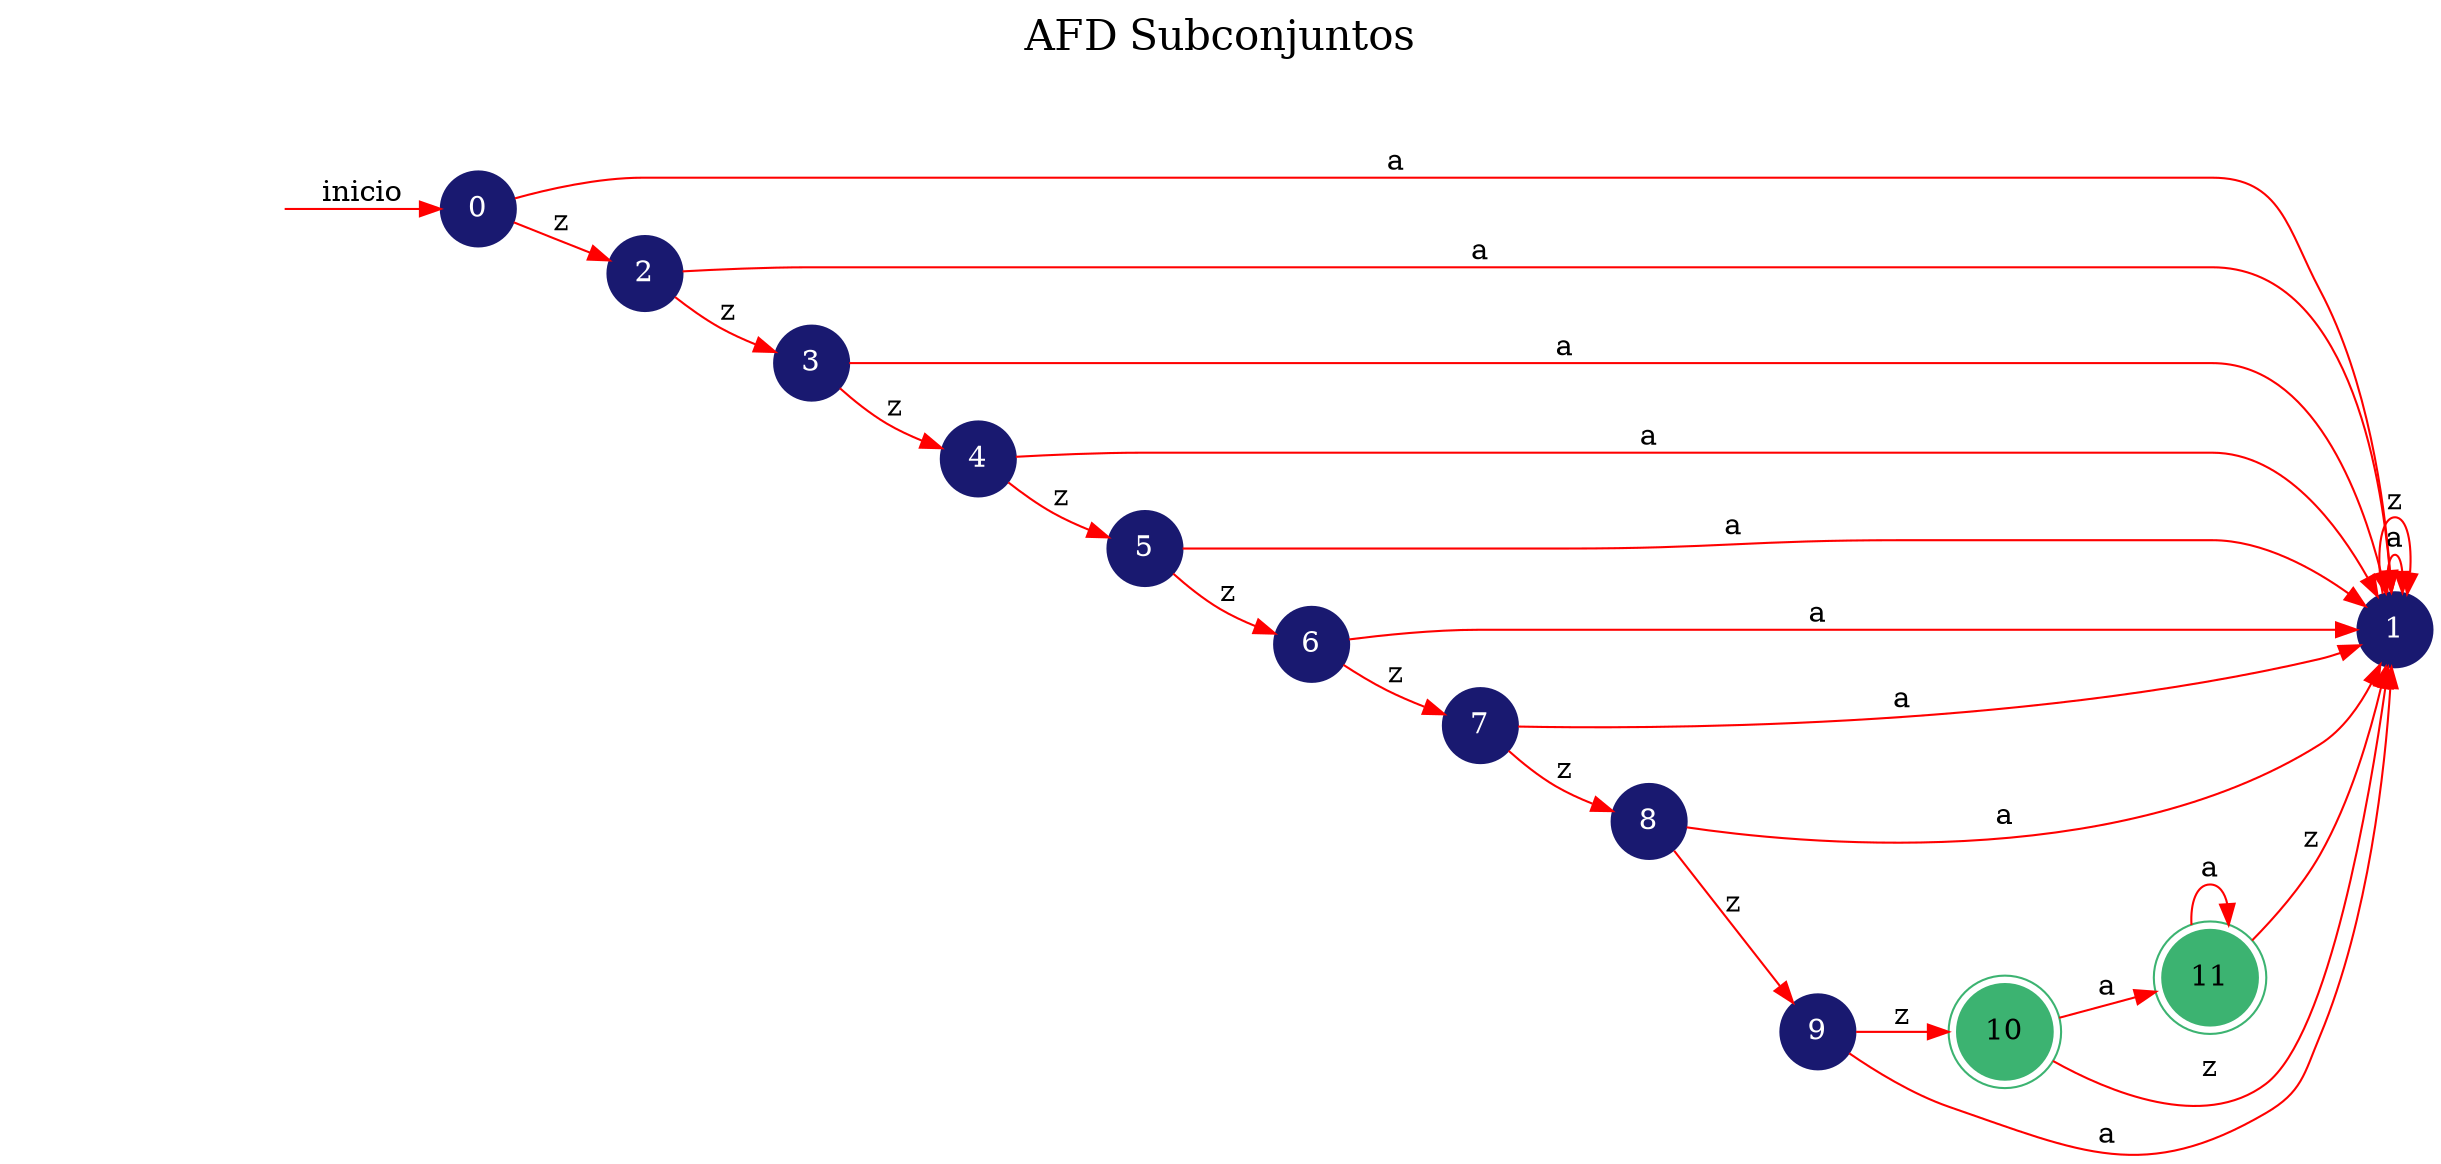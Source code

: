 digraph automata_finito {
	rankdir=LR;
	graph [label="AFD Subconjuntos", labelloc=t, fontsize=20]; 
	node [shape=doublecircle, style = filled,color = mediumseagreen]; 10 11;
	node [shape=circle];
	node [color=midnightblue,fontcolor=white];
	edge [color=red];
	secret_node [style=invis];
	secret_node -> 0 [label="inicio"];
	0 -> 1 [label="a"];
	0 -> 2 [label="z"];
	1 -> 1 [label="a"];
	1 -> 1 [label="z"];
	2 -> 1 [label="a"];
	2 -> 3 [label="z"];
	3 -> 1 [label="a"];
	3 -> 4 [label="z"];
	4 -> 1 [label="a"];
	4 -> 5 [label="z"];
	5 -> 1 [label="a"];
	5 -> 6 [label="z"];
	6 -> 1 [label="a"];
	6 -> 7 [label="z"];
	7 -> 1 [label="a"];
	7 -> 8 [label="z"];
	8 -> 1 [label="a"];
	8 -> 9 [label="z"];
	9 -> 1 [label="a"];
	9 -> 10 [label="z"];
	10 -> 11 [label="a"];
	10 -> 1 [label="z"];
	11 -> 11 [label="a"];
	11 -> 1 [label="z"];
}